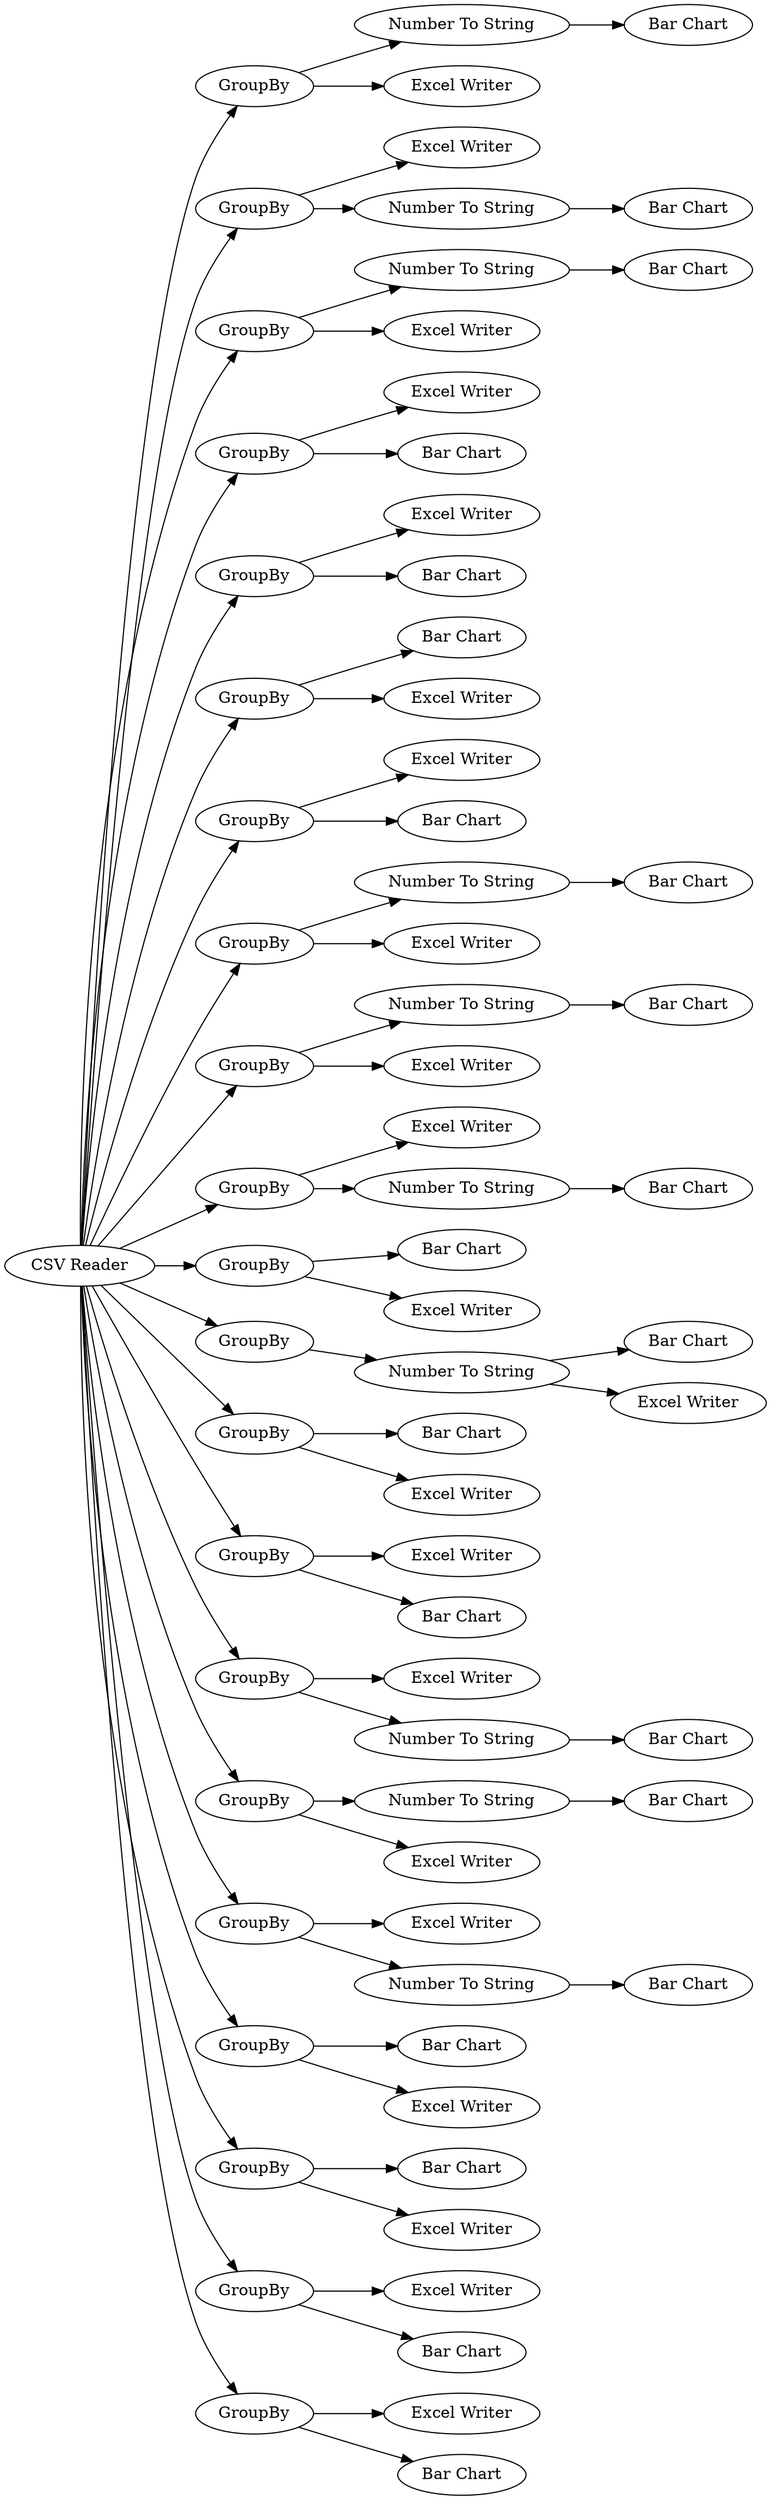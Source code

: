 digraph {
	"-1053419900092871513_25" [label="Bar Chart"]
	"-1053419900092871513_39" [label=GroupBy]
	"-1053419900092871513_71" [label="Excel Writer"]
	"-1053419900092871513_65" [label="Excel Writer"]
	"-1053419900092871513_33" [label="Bar Chart"]
	"-1053419900092871513_50" [label="Number To String"]
	"-1053419900092871513_51" [label="Number To String"]
	"-1053419900092871513_41" [label=GroupBy]
	"-1053419900092871513_38" [label=GroupBy]
	"-1053419900092871513_45" [label="Bar Chart"]
	"-1053419900092871513_26" [label="Number To String"]
	"-1053419900092871513_47" [label="Bar Chart"]
	"-1053419900092871513_60" [label="Excel Writer"]
	"-1053419900092871513_22" [label="Number To String"]
	"-1053419900092871513_49" [label="Bar Chart"]
	"-1053419900092871513_73" [label="Excel Writer"]
	"-1053419900092871513_35" [label="Bar Chart"]
	"-1053419900092871513_58" [label="Excel Writer"]
	"-1053419900092871513_5" [label=GroupBy]
	"-1053419900092871513_59" [label="Excel Writer"]
	"-1053419900092871513_24" [label="Bar Chart"]
	"-1053419900092871513_54" [label="Excel Writer"]
	"-1053419900092871513_18" [label="Bar Chart"]
	"-1053419900092871513_28" [label="Number To String"]
	"-1053419900092871513_67" [label="Excel Writer"]
	"-1053419900092871513_21" [label="Bar Chart"]
	"-1053419900092871513_30" [label="Bar Chart"]
	"-1053419900092871513_31" [label="Bar Chart"]
	"-1053419900092871513_4" [label=GroupBy]
	"-1053419900092871513_8" [label=GroupBy]
	"-1053419900092871513_9" [label=GroupBy]
	"-1053419900092871513_7" [label=GroupBy]
	"-1053419900092871513_14" [label=GroupBy]
	"-1053419900092871513_15" [label=GroupBy]
	"-1053419900092871513_62" [label="Excel Writer"]
	"-1053419900092871513_12" [label=GroupBy]
	"-1053419900092871513_46" [label="Bar Chart"]
	"-1053419900092871513_23" [label="Bar Chart"]
	"-1053419900092871513_16" [label=GroupBy]
	"-1053419900092871513_43" [label=GroupBy]
	"-1053419900092871513_37" [label="Number To String"]
	"-1053419900092871513_75" [label="Number To String"]
	"-1053419900092871513_17" [label=GroupBy]
	"-1053419900092871513_68" [label="Excel Writer"]
	"-1053419900092871513_64" [label="Excel Writer"]
	"-1053419900092871513_42" [label=GroupBy]
	"-1053419900092871513_61" [label="Excel Writer"]
	"-1053419900092871513_36" [label="Bar Chart"]
	"-1053419900092871513_66" [label="Excel Writer"]
	"-1053419900092871513_48" [label="Bar Chart"]
	"-1053419900092871513_13" [label=GroupBy]
	"-1053419900092871513_74" [label="Excel Writer"]
	"-1053419900092871513_63" [label="Excel Writer"]
	"-1053419900092871513_69" [label="Excel Writer"]
	"-1053419900092871513_55" [label="Excel Writer"]
	"-1053419900092871513_32" [label="Bar Chart"]
	"-1053419900092871513_72" [label="Excel Writer"]
	"-1053419900092871513_40" [label=GroupBy]
	"-1053419900092871513_29" [label="Number To String"]
	"-1053419900092871513_11" [label=GroupBy]
	"-1053419900092871513_57" [label="Excel Writer"]
	"-1053419900092871513_2" [label="CSV Reader"]
	"-1053419900092871513_70" [label="Excel Writer"]
	"-1053419900092871513_53" [label="Number To String"]
	"-1053419900092871513_34" [label="Bar Chart"]
	"-1053419900092871513_19" [label="Bar Chart"]
	"-1053419900092871513_6" [label=GroupBy]
	"-1053419900092871513_44" [label="Bar Chart"]
	"-1053419900092871513_20" [label="Bar Chart"]
	"-1053419900092871513_27" [label="Bar Chart"]
	"-1053419900092871513_56" [label="Excel Writer"]
	"-1053419900092871513_52" [label="Number To String"]
	"-1053419900092871513_10" [label=GroupBy]
	"-1053419900092871513_3" [label=GroupBy]
	"-1053419900092871513_2" -> "-1053419900092871513_13"
	"-1053419900092871513_2" -> "-1053419900092871513_15"
	"-1053419900092871513_2" -> "-1053419900092871513_38"
	"-1053419900092871513_37" -> "-1053419900092871513_33"
	"-1053419900092871513_15" -> "-1053419900092871513_68"
	"-1053419900092871513_41" -> "-1053419900092871513_72"
	"-1053419900092871513_11" -> "-1053419900092871513_35"
	"-1053419900092871513_11" -> "-1053419900092871513_57"
	"-1053419900092871513_2" -> "-1053419900092871513_4"
	"-1053419900092871513_40" -> "-1053419900092871513_71"
	"-1053419900092871513_8" -> "-1053419900092871513_23"
	"-1053419900092871513_5" -> "-1053419900092871513_20"
	"-1053419900092871513_3" -> "-1053419900092871513_19"
	"-1053419900092871513_13" -> "-1053419900092871513_26"
	"-1053419900092871513_40" -> "-1053419900092871513_51"
	"-1053419900092871513_2" -> "-1053419900092871513_42"
	"-1053419900092871513_39" -> "-1053419900092871513_70"
	"-1053419900092871513_4" -> "-1053419900092871513_18"
	"-1053419900092871513_43" -> "-1053419900092871513_74"
	"-1053419900092871513_52" -> "-1053419900092871513_49"
	"-1053419900092871513_13" -> "-1053419900092871513_66"
	"-1053419900092871513_2" -> "-1053419900092871513_7"
	"-1053419900092871513_8" -> "-1053419900092871513_64"
	"-1053419900092871513_42" -> "-1053419900092871513_73"
	"-1053419900092871513_16" -> "-1053419900092871513_37"
	"-1053419900092871513_15" -> "-1053419900092871513_29"
	"-1053419900092871513_4" -> "-1053419900092871513_59"
	"-1053419900092871513_14" -> "-1053419900092871513_28"
	"-1053419900092871513_9" -> "-1053419900092871513_65"
	"-1053419900092871513_22" -> "-1053419900092871513_21"
	"-1053419900092871513_29" -> "-1053419900092871513_30"
	"-1053419900092871513_12" -> "-1053419900092871513_56"
	"-1053419900092871513_17" -> "-1053419900092871513_32"
	"-1053419900092871513_43" -> "-1053419900092871513_47"
	"-1053419900092871513_10" -> "-1053419900092871513_58"
	"-1053419900092871513_50" -> "-1053419900092871513_45"
	"-1053419900092871513_2" -> "-1053419900092871513_14"
	"-1053419900092871513_3" -> "-1053419900092871513_60"
	"-1053419900092871513_2" -> "-1053419900092871513_17"
	"-1053419900092871513_17" -> "-1053419900092871513_54"
	"-1053419900092871513_51" -> "-1053419900092871513_46"
	"-1053419900092871513_12" -> "-1053419900092871513_34"
	"-1053419900092871513_7" -> "-1053419900092871513_63"
	"-1053419900092871513_39" -> "-1053419900092871513_50"
	"-1053419900092871513_2" -> "-1053419900092871513_9"
	"-1053419900092871513_2" -> "-1053419900092871513_16"
	"-1053419900092871513_2" -> "-1053419900092871513_6"
	"-1053419900092871513_2" -> "-1053419900092871513_43"
	"-1053419900092871513_9" -> "-1053419900092871513_24"
	"-1053419900092871513_6" -> "-1053419900092871513_62"
	"-1053419900092871513_2" -> "-1053419900092871513_41"
	"-1053419900092871513_14" -> "-1053419900092871513_67"
	"-1053419900092871513_28" -> "-1053419900092871513_27"
	"-1053419900092871513_75" -> "-1053419900092871513_44"
	"-1053419900092871513_42" -> "-1053419900092871513_53"
	"-1053419900092871513_38" -> "-1053419900092871513_75"
	"-1053419900092871513_2" -> "-1053419900092871513_10"
	"-1053419900092871513_53" -> "-1053419900092871513_48"
	"-1053419900092871513_2" -> "-1053419900092871513_11"
	"-1053419900092871513_7" -> "-1053419900092871513_22"
	"-1053419900092871513_37" -> "-1053419900092871513_55"
	"-1053419900092871513_41" -> "-1053419900092871513_52"
	"-1053419900092871513_2" -> "-1053419900092871513_8"
	"-1053419900092871513_2" -> "-1053419900092871513_12"
	"-1053419900092871513_26" -> "-1053419900092871513_25"
	"-1053419900092871513_10" -> "-1053419900092871513_36"
	"-1053419900092871513_38" -> "-1053419900092871513_69"
	"-1053419900092871513_2" -> "-1053419900092871513_39"
	"-1053419900092871513_2" -> "-1053419900092871513_3"
	"-1053419900092871513_6" -> "-1053419900092871513_31"
	"-1053419900092871513_2" -> "-1053419900092871513_40"
	"-1053419900092871513_2" -> "-1053419900092871513_5"
	"-1053419900092871513_5" -> "-1053419900092871513_61"
	rankdir=LR
}
